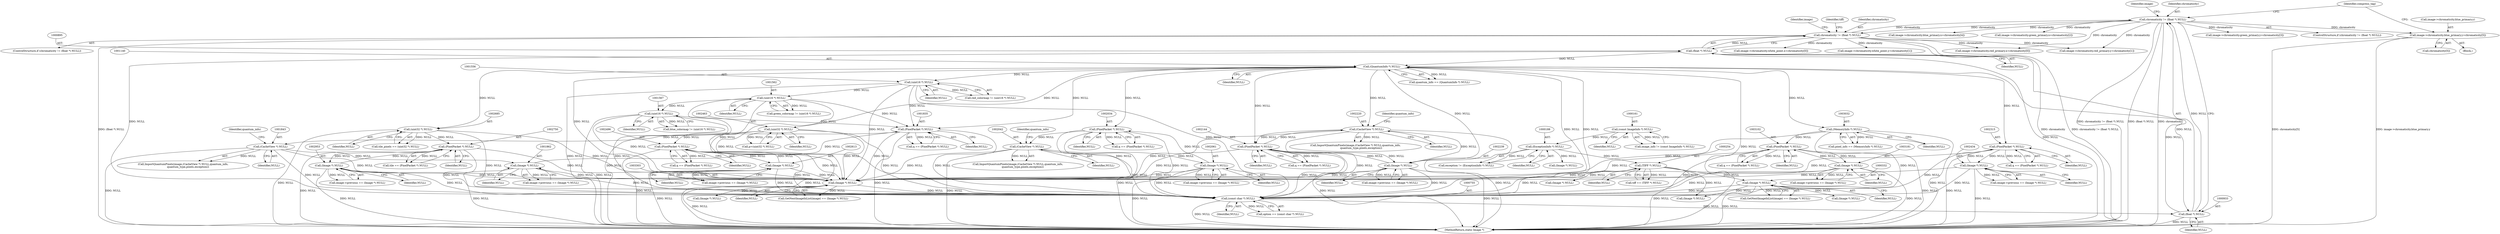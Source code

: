 digraph "0_ImageMagick_f6e9d0d9955e85bdd7540b251cd50d598dacc5e6_62@pointer" {
"1000991" [label="(Call,image->chromaticity.blue_primary.y=chromaticity[5])"];
"1000930" [label="(Call,chromaticity != (float *) NULL)"];
"1000892" [label="(Call,chromaticity != (float *) NULL)"];
"1000894" [label="(Call,(float *) NULL)"];
"1000754" [label="(Call,(const char *) NULL)"];
"1002952" [label="(Call,(Image *) NULL)"];
"1002749" [label="(Call,(PixelPacket *) NULL)"];
"1002684" [label="(Call,(uint32 *) NULL)"];
"1001139" [label="(Call,(QuantumInfo *) NULL)"];
"1000932" [label="(Call,(float *) NULL)"];
"1002462" [label="(Call,(uint32 *) NULL)"];
"1000331" [label="(Call,(Image *) NULL)"];
"1000253" [label="(Call,(TIFF *) NULL)"];
"1000187" [label="(Call,(ExceptionInfo *) NULL)"];
"1000160" [label="(Call,(const ImageInfo *) NULL)"];
"1001561" [label="(Call,(uint16 *) NULL)"];
"1001555" [label="(Call,(uint16 *) NULL)"];
"1002612" [label="(Call,(Image *) NULL)"];
"1002495" [label="(Call,(PixelPacket *) NULL)"];
"1002219" [label="(Call,(CacheView *) NULL)"];
"1002143" [label="(Call,(PixelPacket *) NULL)"];
"1002238" [label="(Call,(Image *) NULL)"];
"1002314" [label="(Call,(PixelPacket *) NULL)"];
"1002433" [label="(Call,(Image *) NULL)"];
"1003180" [label="(Call,(Image *) NULL)"];
"1003101" [label="(Call,(PixelPacket *) NULL)"];
"1003031" [label="(Call,(MemoryInfo *) NULL)"];
"1001834" [label="(Call,(PixelPacket *) NULL)"];
"1001861" [label="(Call,(Image *) NULL)"];
"1001842" [label="(Call,(CacheView *) NULL)"];
"1001566" [label="(Call,(uint16 *) NULL)"];
"1002033" [label="(Call,(PixelPacket *) NULL)"];
"1002060" [label="(Call,(Image *) NULL)"];
"1002041" [label="(Call,(CacheView *) NULL)"];
"1003302" [label="(Call,(Image *) NULL)"];
"1000333" [label="(Identifier,NULL)"];
"1002460" [label="(Call,p=(uint32 *) NULL)"];
"1001005" [label="(Identifier,compress_tag)"];
"1000931" [label="(Identifier,chromaticity)"];
"1000217" [label="(Call,(Image *) NULL)"];
"1000321" [label="(Call,(Image *) NULL)"];
"1002312" [label="(Call,q == (PixelPacket *) NULL)"];
"1000898" [label="(Call,image->chromaticity.white_point.x=chromaticity[0])"];
"1003031" [label="(Call,(MemoryInfo *) NULL)"];
"1001566" [label="(Call,(uint16 *) NULL)"];
"1000328" [label="(Call,GetNextImageInList(image) == (Image *) NULL)"];
"1002234" [label="(Call,image->previous == (Image *) NULL)"];
"1002433" [label="(Call,(Image *) NULL)"];
"1001861" [label="(Call,(Image *) NULL)"];
"1002039" [label="(Call,ImportQuantumPixels(image,(CacheView *) NULL,quantum_info,\n            quantum_type,pixels,exception))"];
"1003033" [label="(Identifier,NULL)"];
"1001842" [label="(Call,(CacheView *) NULL)"];
"1002238" [label="(Call,(Image *) NULL)"];
"1001557" [label="(Identifier,NULL)"];
"1001555" [label="(Call,(uint16 *) NULL)"];
"1000253" [label="(Call,(TIFF *) NULL)"];
"1001857" [label="(Call,image->previous == (Image *) NULL)"];
"1000893" [label="(Identifier,chromaticity)"];
"1000158" [label="(Call,image_info != (const ImageInfo *) NULL)"];
"1002608" [label="(Call,image->previous == (Image *) NULL)"];
"1002043" [label="(Identifier,NULL)"];
"1000902" [label="(Identifier,image)"];
"1002222" [label="(Identifier,quantum_info)"];
"1002429" [label="(Call,image->previous == (Image *) NULL)"];
"1002041" [label="(Call,(CacheView *) NULL)"];
"1001141" [label="(Identifier,NULL)"];
"1002684" [label="(Call,(uint32 *) NULL)"];
"1000892" [label="(Call,chromaticity != (float *) NULL)"];
"1003311" [label="(Call,(Image *) NULL)"];
"1002493" [label="(Call,q == (PixelPacket *) NULL)"];
"1002314" [label="(Call,(PixelPacket *) NULL)"];
"1003099" [label="(Call,q == (PixelPacket *) NULL)"];
"1002954" [label="(Identifier,NULL)"];
"1000940" [label="(Identifier,image)"];
"1002497" [label="(Identifier,NULL)"];
"1000255" [label="(Identifier,NULL)"];
"1000187" [label="(Call,(ExceptionInfo *) NULL)"];
"1002145" [label="(Identifier,NULL)"];
"1001836" [label="(Identifier,NULL)"];
"1002464" [label="(Identifier,NULL)"];
"1000251" [label="(Call,tiff == (TIFF *) NULL)"];
"1002495" [label="(Call,(PixelPacket *) NULL)"];
"1000160" [label="(Call,(const ImageInfo *) NULL)"];
"1003103" [label="(Identifier,NULL)"];
"1000930" [label="(Call,chromaticity != (float *) NULL)"];
"1001568" [label="(Identifier,NULL)"];
"1002316" [label="(Identifier,NULL)"];
"1002749" [label="(Call,(PixelPacket *) NULL)"];
"1001564" [label="(Call,blue_colormap != (uint16 *) NULL)"];
"1001563" [label="(Identifier,NULL)"];
"1000185" [label="(Call,exception != (ExceptionInfo *) NULL)"];
"1002044" [label="(Identifier,quantum_info)"];
"1002143" [label="(Call,(PixelPacket *) NULL)"];
"1002948" [label="(Call,image->previous == (Image *) NULL)"];
"1000992" [label="(Call,image->chromaticity.blue_primary.y)"];
"1000932" [label="(Call,(float *) NULL)"];
"1003182" [label="(Identifier,NULL)"];
"1002952" [label="(Call,(Image *) NULL)"];
"1000936" [label="(Call,image->chromaticity.red_primary.x=chromaticity[0])"];
"1002060" [label="(Call,(Image *) NULL)"];
"1001863" [label="(Identifier,NULL)"];
"1000991" [label="(Call,image->chromaticity.blue_primary.y=chromaticity[5])"];
"1003304" [label="(Identifier,NULL)"];
"1001845" [label="(Identifier,quantum_info)"];
"1000999" [label="(Call,chromaticity[5])"];
"1000923" [label="(Identifier,tiff)"];
"1000342" [label="(Call,(Image *) NULL)"];
"1002747" [label="(Call,tile == (PixelPacket *) NULL)"];
"1001553" [label="(Call,red_colormap != (uint16 *) NULL)"];
"1001139" [label="(Call,(QuantumInfo *) NULL)"];
"1000162" [label="(Identifier,NULL)"];
"1001840" [label="(Call,ImportQuantumPixels(image,(CacheView *) NULL,quantum_info,\n            quantum_type,pixels,exception))"];
"1000969" [label="(Call,image->chromaticity.green_primary.y=chromaticity[3])"];
"1002217" [label="(Call,ImportQuantumPixels(image,(CacheView *) NULL,quantum_info,\n              quantum_type,pixels,exception))"];
"1002056" [label="(Call,image->previous == (Image *) NULL)"];
"1001137" [label="(Call,quantum_info == (QuantumInfo *) NULL)"];
"1000947" [label="(Call,image->chromaticity.red_primary.y=chromaticity[1])"];
"1002614" [label="(Identifier,NULL)"];
"1002240" [label="(Identifier,NULL)"];
"1000756" [label="(Identifier,NULL)"];
"1002462" [label="(Call,(uint32 *) NULL)"];
"1002035" [label="(Identifier,NULL)"];
"1002612" [label="(Call,(Image *) NULL)"];
"1000935" [label="(Block,)"];
"1000331" [label="(Call,(Image *) NULL)"];
"1002682" [label="(Call,tile_pixels == (uint32 *) NULL)"];
"1002221" [label="(Identifier,NULL)"];
"1000929" [label="(ControlStructure,if (chromaticity != (float *) NULL))"];
"1001561" [label="(Call,(uint16 *) NULL)"];
"1002751" [label="(Identifier,NULL)"];
"1002219" [label="(Call,(CacheView *) NULL)"];
"1003176" [label="(Call,image->previous == (Image *) NULL)"];
"1003302" [label="(Call,(Image *) NULL)"];
"1000980" [label="(Call,image->chromaticity.blue_primary.x=chromaticity[4])"];
"1001844" [label="(Identifier,NULL)"];
"1002031" [label="(Call,q == (PixelPacket *) NULL)"];
"1000270" [label="(Call,(Image *) NULL)"];
"1000958" [label="(Call,image->chromaticity.green_primary.x=chromaticity[2])"];
"1000934" [label="(Identifier,NULL)"];
"1000752" [label="(Call,option == (const char *) NULL)"];
"1002141" [label="(Call,q == (PixelPacket *) NULL)"];
"1003299" [label="(Call,GetNextImageInList(image) == (Image *) NULL)"];
"1002435" [label="(Identifier,NULL)"];
"1001834" [label="(Call,(PixelPacket *) NULL)"];
"1000896" [label="(Identifier,NULL)"];
"1003029" [label="(Call,pixel_info == (MemoryInfo *) NULL)"];
"1003180" [label="(Call,(Image *) NULL)"];
"1001559" [label="(Call,green_colormap != (uint16 *) NULL)"];
"1002033" [label="(Call,(PixelPacket *) NULL)"];
"1000909" [label="(Call,image->chromaticity.white_point.y=chromaticity[1])"];
"1000891" [label="(ControlStructure,if (chromaticity != (float *) NULL))"];
"1003101" [label="(Call,(PixelPacket *) NULL)"];
"1000189" [label="(Identifier,NULL)"];
"1001832" [label="(Call,q == (PixelPacket *) NULL)"];
"1003352" [label="(MethodReturn,static Image *)"];
"1000754" [label="(Call,(const char *) NULL)"];
"1000894" [label="(Call,(float *) NULL)"];
"1002686" [label="(Identifier,NULL)"];
"1002062" [label="(Identifier,NULL)"];
"1000991" -> "1000935"  [label="AST: "];
"1000991" -> "1000999"  [label="CFG: "];
"1000992" -> "1000991"  [label="AST: "];
"1000999" -> "1000991"  [label="AST: "];
"1001005" -> "1000991"  [label="CFG: "];
"1000991" -> "1003352"  [label="DDG: chromaticity[5]"];
"1000991" -> "1003352"  [label="DDG: image->chromaticity.blue_primary.y"];
"1000930" -> "1000991"  [label="DDG: chromaticity"];
"1000930" -> "1000929"  [label="AST: "];
"1000930" -> "1000932"  [label="CFG: "];
"1000931" -> "1000930"  [label="AST: "];
"1000932" -> "1000930"  [label="AST: "];
"1000940" -> "1000930"  [label="CFG: "];
"1001005" -> "1000930"  [label="CFG: "];
"1000930" -> "1003352"  [label="DDG: chromaticity != (float *) NULL"];
"1000930" -> "1003352"  [label="DDG: (float *) NULL"];
"1000930" -> "1003352"  [label="DDG: chromaticity"];
"1000930" -> "1000892"  [label="DDG: chromaticity"];
"1000892" -> "1000930"  [label="DDG: chromaticity"];
"1000932" -> "1000930"  [label="DDG: NULL"];
"1000930" -> "1000936"  [label="DDG: chromaticity"];
"1000930" -> "1000947"  [label="DDG: chromaticity"];
"1000930" -> "1000958"  [label="DDG: chromaticity"];
"1000930" -> "1000969"  [label="DDG: chromaticity"];
"1000930" -> "1000980"  [label="DDG: chromaticity"];
"1000892" -> "1000891"  [label="AST: "];
"1000892" -> "1000894"  [label="CFG: "];
"1000893" -> "1000892"  [label="AST: "];
"1000894" -> "1000892"  [label="AST: "];
"1000902" -> "1000892"  [label="CFG: "];
"1000923" -> "1000892"  [label="CFG: "];
"1000892" -> "1003352"  [label="DDG: chromaticity"];
"1000892" -> "1003352"  [label="DDG: chromaticity != (float *) NULL"];
"1000892" -> "1003352"  [label="DDG: (float *) NULL"];
"1000894" -> "1000892"  [label="DDG: NULL"];
"1000892" -> "1000898"  [label="DDG: chromaticity"];
"1000892" -> "1000909"  [label="DDG: chromaticity"];
"1000892" -> "1000936"  [label="DDG: chromaticity"];
"1000892" -> "1000947"  [label="DDG: chromaticity"];
"1000894" -> "1000896"  [label="CFG: "];
"1000895" -> "1000894"  [label="AST: "];
"1000896" -> "1000894"  [label="AST: "];
"1000894" -> "1003352"  [label="DDG: NULL"];
"1000754" -> "1000894"  [label="DDG: NULL"];
"1000894" -> "1000932"  [label="DDG: NULL"];
"1000894" -> "1001139"  [label="DDG: NULL"];
"1000754" -> "1000752"  [label="AST: "];
"1000754" -> "1000756"  [label="CFG: "];
"1000755" -> "1000754"  [label="AST: "];
"1000756" -> "1000754"  [label="AST: "];
"1000752" -> "1000754"  [label="CFG: "];
"1000754" -> "1003352"  [label="DDG: NULL"];
"1000754" -> "1000752"  [label="DDG: NULL"];
"1002952" -> "1000754"  [label="DDG: NULL"];
"1002462" -> "1000754"  [label="DDG: NULL"];
"1000331" -> "1000754"  [label="DDG: NULL"];
"1001561" -> "1000754"  [label="DDG: NULL"];
"1002612" -> "1000754"  [label="DDG: NULL"];
"1002495" -> "1000754"  [label="DDG: NULL"];
"1000253" -> "1000754"  [label="DDG: NULL"];
"1002219" -> "1000754"  [label="DDG: NULL"];
"1002314" -> "1000754"  [label="DDG: NULL"];
"1003180" -> "1000754"  [label="DDG: NULL"];
"1001834" -> "1000754"  [label="DDG: NULL"];
"1002033" -> "1000754"  [label="DDG: NULL"];
"1001842" -> "1000754"  [label="DDG: NULL"];
"1003302" -> "1000754"  [label="DDG: NULL"];
"1003031" -> "1000754"  [label="DDG: NULL"];
"1001555" -> "1000754"  [label="DDG: NULL"];
"1001861" -> "1000754"  [label="DDG: NULL"];
"1002143" -> "1000754"  [label="DDG: NULL"];
"1002684" -> "1000754"  [label="DDG: NULL"];
"1002433" -> "1000754"  [label="DDG: NULL"];
"1002060" -> "1000754"  [label="DDG: NULL"];
"1002749" -> "1000754"  [label="DDG: NULL"];
"1002238" -> "1000754"  [label="DDG: NULL"];
"1001566" -> "1000754"  [label="DDG: NULL"];
"1001139" -> "1000754"  [label="DDG: NULL"];
"1002041" -> "1000754"  [label="DDG: NULL"];
"1003101" -> "1000754"  [label="DDG: NULL"];
"1000754" -> "1000932"  [label="DDG: NULL"];
"1000754" -> "1001139"  [label="DDG: NULL"];
"1002952" -> "1002948"  [label="AST: "];
"1002952" -> "1002954"  [label="CFG: "];
"1002953" -> "1002952"  [label="AST: "];
"1002954" -> "1002952"  [label="AST: "];
"1002948" -> "1002952"  [label="CFG: "];
"1002952" -> "1003352"  [label="DDG: NULL"];
"1002952" -> "1002749"  [label="DDG: NULL"];
"1002952" -> "1002948"  [label="DDG: NULL"];
"1002749" -> "1002952"  [label="DDG: NULL"];
"1002952" -> "1003302"  [label="DDG: NULL"];
"1002749" -> "1002747"  [label="AST: "];
"1002749" -> "1002751"  [label="CFG: "];
"1002750" -> "1002749"  [label="AST: "];
"1002751" -> "1002749"  [label="AST: "];
"1002747" -> "1002749"  [label="CFG: "];
"1002749" -> "1003352"  [label="DDG: NULL"];
"1002749" -> "1002747"  [label="DDG: NULL"];
"1002684" -> "1002749"  [label="DDG: NULL"];
"1002749" -> "1003302"  [label="DDG: NULL"];
"1002684" -> "1002682"  [label="AST: "];
"1002684" -> "1002686"  [label="CFG: "];
"1002685" -> "1002684"  [label="AST: "];
"1002686" -> "1002684"  [label="AST: "];
"1002682" -> "1002684"  [label="CFG: "];
"1002684" -> "1003352"  [label="DDG: NULL"];
"1002684" -> "1002682"  [label="DDG: NULL"];
"1001139" -> "1002684"  [label="DDG: NULL"];
"1002684" -> "1003302"  [label="DDG: NULL"];
"1001139" -> "1001137"  [label="AST: "];
"1001139" -> "1001141"  [label="CFG: "];
"1001140" -> "1001139"  [label="AST: "];
"1001141" -> "1001139"  [label="AST: "];
"1001137" -> "1001139"  [label="CFG: "];
"1001139" -> "1003352"  [label="DDG: NULL"];
"1001139" -> "1001137"  [label="DDG: NULL"];
"1000932" -> "1001139"  [label="DDG: NULL"];
"1001139" -> "1001555"  [label="DDG: NULL"];
"1001139" -> "1001834"  [label="DDG: NULL"];
"1001139" -> "1002033"  [label="DDG: NULL"];
"1001139" -> "1002143"  [label="DDG: NULL"];
"1001139" -> "1002219"  [label="DDG: NULL"];
"1001139" -> "1002238"  [label="DDG: NULL"];
"1001139" -> "1002314"  [label="DDG: NULL"];
"1001139" -> "1002462"  [label="DDG: NULL"];
"1001139" -> "1003031"  [label="DDG: NULL"];
"1001139" -> "1003302"  [label="DDG: NULL"];
"1000932" -> "1000934"  [label="CFG: "];
"1000933" -> "1000932"  [label="AST: "];
"1000934" -> "1000932"  [label="AST: "];
"1000932" -> "1003352"  [label="DDG: NULL"];
"1002462" -> "1002460"  [label="AST: "];
"1002462" -> "1002464"  [label="CFG: "];
"1002463" -> "1002462"  [label="AST: "];
"1002464" -> "1002462"  [label="AST: "];
"1002460" -> "1002462"  [label="CFG: "];
"1002462" -> "1003352"  [label="DDG: NULL"];
"1002462" -> "1002460"  [label="DDG: NULL"];
"1002462" -> "1002495"  [label="DDG: NULL"];
"1002462" -> "1003302"  [label="DDG: NULL"];
"1000331" -> "1000328"  [label="AST: "];
"1000331" -> "1000333"  [label="CFG: "];
"1000332" -> "1000331"  [label="AST: "];
"1000333" -> "1000331"  [label="AST: "];
"1000328" -> "1000331"  [label="CFG: "];
"1000331" -> "1003352"  [label="DDG: NULL"];
"1000331" -> "1000321"  [label="DDG: NULL"];
"1000331" -> "1000328"  [label="DDG: NULL"];
"1000253" -> "1000331"  [label="DDG: NULL"];
"1000331" -> "1000342"  [label="DDG: NULL"];
"1000253" -> "1000251"  [label="AST: "];
"1000253" -> "1000255"  [label="CFG: "];
"1000254" -> "1000253"  [label="AST: "];
"1000255" -> "1000253"  [label="AST: "];
"1000251" -> "1000253"  [label="CFG: "];
"1000253" -> "1003352"  [label="DDG: NULL"];
"1000253" -> "1000251"  [label="DDG: NULL"];
"1000187" -> "1000253"  [label="DDG: NULL"];
"1000253" -> "1000270"  [label="DDG: NULL"];
"1000253" -> "1000321"  [label="DDG: NULL"];
"1000187" -> "1000185"  [label="AST: "];
"1000187" -> "1000189"  [label="CFG: "];
"1000188" -> "1000187"  [label="AST: "];
"1000189" -> "1000187"  [label="AST: "];
"1000185" -> "1000187"  [label="CFG: "];
"1000187" -> "1000185"  [label="DDG: NULL"];
"1000160" -> "1000187"  [label="DDG: NULL"];
"1000187" -> "1000217"  [label="DDG: NULL"];
"1000160" -> "1000158"  [label="AST: "];
"1000160" -> "1000162"  [label="CFG: "];
"1000161" -> "1000160"  [label="AST: "];
"1000162" -> "1000160"  [label="AST: "];
"1000158" -> "1000160"  [label="CFG: "];
"1000160" -> "1000158"  [label="DDG: NULL"];
"1001561" -> "1001559"  [label="AST: "];
"1001561" -> "1001563"  [label="CFG: "];
"1001562" -> "1001561"  [label="AST: "];
"1001563" -> "1001561"  [label="AST: "];
"1001559" -> "1001561"  [label="CFG: "];
"1001561" -> "1003352"  [label="DDG: NULL"];
"1001561" -> "1001559"  [label="DDG: NULL"];
"1001555" -> "1001561"  [label="DDG: NULL"];
"1001561" -> "1001566"  [label="DDG: NULL"];
"1001561" -> "1001834"  [label="DDG: NULL"];
"1001561" -> "1003302"  [label="DDG: NULL"];
"1001555" -> "1001553"  [label="AST: "];
"1001555" -> "1001557"  [label="CFG: "];
"1001556" -> "1001555"  [label="AST: "];
"1001557" -> "1001555"  [label="AST: "];
"1001553" -> "1001555"  [label="CFG: "];
"1001555" -> "1003352"  [label="DDG: NULL"];
"1001555" -> "1001553"  [label="DDG: NULL"];
"1001555" -> "1001834"  [label="DDG: NULL"];
"1001555" -> "1003302"  [label="DDG: NULL"];
"1002612" -> "1002608"  [label="AST: "];
"1002612" -> "1002614"  [label="CFG: "];
"1002613" -> "1002612"  [label="AST: "];
"1002614" -> "1002612"  [label="AST: "];
"1002608" -> "1002612"  [label="CFG: "];
"1002612" -> "1003352"  [label="DDG: NULL"];
"1002612" -> "1002495"  [label="DDG: NULL"];
"1002612" -> "1002608"  [label="DDG: NULL"];
"1002495" -> "1002612"  [label="DDG: NULL"];
"1002612" -> "1003302"  [label="DDG: NULL"];
"1002495" -> "1002493"  [label="AST: "];
"1002495" -> "1002497"  [label="CFG: "];
"1002496" -> "1002495"  [label="AST: "];
"1002497" -> "1002495"  [label="AST: "];
"1002493" -> "1002495"  [label="CFG: "];
"1002495" -> "1003352"  [label="DDG: NULL"];
"1002495" -> "1002493"  [label="DDG: NULL"];
"1002495" -> "1003302"  [label="DDG: NULL"];
"1002219" -> "1002217"  [label="AST: "];
"1002219" -> "1002221"  [label="CFG: "];
"1002220" -> "1002219"  [label="AST: "];
"1002221" -> "1002219"  [label="AST: "];
"1002222" -> "1002219"  [label="CFG: "];
"1002219" -> "1003352"  [label="DDG: NULL"];
"1002219" -> "1002143"  [label="DDG: NULL"];
"1002219" -> "1002217"  [label="DDG: NULL"];
"1002143" -> "1002219"  [label="DDG: NULL"];
"1002219" -> "1002238"  [label="DDG: NULL"];
"1002219" -> "1003302"  [label="DDG: NULL"];
"1002143" -> "1002141"  [label="AST: "];
"1002143" -> "1002145"  [label="CFG: "];
"1002144" -> "1002143"  [label="AST: "];
"1002145" -> "1002143"  [label="AST: "];
"1002141" -> "1002143"  [label="CFG: "];
"1002143" -> "1003352"  [label="DDG: NULL"];
"1002143" -> "1002141"  [label="DDG: NULL"];
"1002238" -> "1002143"  [label="DDG: NULL"];
"1002143" -> "1002238"  [label="DDG: NULL"];
"1002143" -> "1003302"  [label="DDG: NULL"];
"1002238" -> "1002234"  [label="AST: "];
"1002238" -> "1002240"  [label="CFG: "];
"1002239" -> "1002238"  [label="AST: "];
"1002240" -> "1002238"  [label="AST: "];
"1002234" -> "1002238"  [label="CFG: "];
"1002238" -> "1003352"  [label="DDG: NULL"];
"1002238" -> "1002234"  [label="DDG: NULL"];
"1002238" -> "1003302"  [label="DDG: NULL"];
"1002314" -> "1002312"  [label="AST: "];
"1002314" -> "1002316"  [label="CFG: "];
"1002315" -> "1002314"  [label="AST: "];
"1002316" -> "1002314"  [label="AST: "];
"1002312" -> "1002314"  [label="CFG: "];
"1002314" -> "1003352"  [label="DDG: NULL"];
"1002314" -> "1002312"  [label="DDG: NULL"];
"1002433" -> "1002314"  [label="DDG: NULL"];
"1002314" -> "1002433"  [label="DDG: NULL"];
"1002314" -> "1003302"  [label="DDG: NULL"];
"1002433" -> "1002429"  [label="AST: "];
"1002433" -> "1002435"  [label="CFG: "];
"1002434" -> "1002433"  [label="AST: "];
"1002435" -> "1002433"  [label="AST: "];
"1002429" -> "1002433"  [label="CFG: "];
"1002433" -> "1003352"  [label="DDG: NULL"];
"1002433" -> "1002429"  [label="DDG: NULL"];
"1002433" -> "1003302"  [label="DDG: NULL"];
"1003180" -> "1003176"  [label="AST: "];
"1003180" -> "1003182"  [label="CFG: "];
"1003181" -> "1003180"  [label="AST: "];
"1003182" -> "1003180"  [label="AST: "];
"1003176" -> "1003180"  [label="CFG: "];
"1003180" -> "1003352"  [label="DDG: NULL"];
"1003180" -> "1003101"  [label="DDG: NULL"];
"1003180" -> "1003176"  [label="DDG: NULL"];
"1003101" -> "1003180"  [label="DDG: NULL"];
"1003180" -> "1003302"  [label="DDG: NULL"];
"1003101" -> "1003099"  [label="AST: "];
"1003101" -> "1003103"  [label="CFG: "];
"1003102" -> "1003101"  [label="AST: "];
"1003103" -> "1003101"  [label="AST: "];
"1003099" -> "1003101"  [label="CFG: "];
"1003101" -> "1003352"  [label="DDG: NULL"];
"1003101" -> "1003099"  [label="DDG: NULL"];
"1003031" -> "1003101"  [label="DDG: NULL"];
"1003101" -> "1003302"  [label="DDG: NULL"];
"1003031" -> "1003029"  [label="AST: "];
"1003031" -> "1003033"  [label="CFG: "];
"1003032" -> "1003031"  [label="AST: "];
"1003033" -> "1003031"  [label="AST: "];
"1003029" -> "1003031"  [label="CFG: "];
"1003031" -> "1003352"  [label="DDG: NULL"];
"1003031" -> "1003029"  [label="DDG: NULL"];
"1003031" -> "1003302"  [label="DDG: NULL"];
"1001834" -> "1001832"  [label="AST: "];
"1001834" -> "1001836"  [label="CFG: "];
"1001835" -> "1001834"  [label="AST: "];
"1001836" -> "1001834"  [label="AST: "];
"1001832" -> "1001834"  [label="CFG: "];
"1001834" -> "1003352"  [label="DDG: NULL"];
"1001834" -> "1001832"  [label="DDG: NULL"];
"1001861" -> "1001834"  [label="DDG: NULL"];
"1001566" -> "1001834"  [label="DDG: NULL"];
"1001834" -> "1001842"  [label="DDG: NULL"];
"1001834" -> "1003302"  [label="DDG: NULL"];
"1001861" -> "1001857"  [label="AST: "];
"1001861" -> "1001863"  [label="CFG: "];
"1001862" -> "1001861"  [label="AST: "];
"1001863" -> "1001861"  [label="AST: "];
"1001857" -> "1001861"  [label="CFG: "];
"1001861" -> "1003352"  [label="DDG: NULL"];
"1001861" -> "1001857"  [label="DDG: NULL"];
"1001842" -> "1001861"  [label="DDG: NULL"];
"1001861" -> "1003302"  [label="DDG: NULL"];
"1001842" -> "1001840"  [label="AST: "];
"1001842" -> "1001844"  [label="CFG: "];
"1001843" -> "1001842"  [label="AST: "];
"1001844" -> "1001842"  [label="AST: "];
"1001845" -> "1001842"  [label="CFG: "];
"1001842" -> "1003352"  [label="DDG: NULL"];
"1001842" -> "1001840"  [label="DDG: NULL"];
"1001842" -> "1003302"  [label="DDG: NULL"];
"1001566" -> "1001564"  [label="AST: "];
"1001566" -> "1001568"  [label="CFG: "];
"1001567" -> "1001566"  [label="AST: "];
"1001568" -> "1001566"  [label="AST: "];
"1001564" -> "1001566"  [label="CFG: "];
"1001566" -> "1003352"  [label="DDG: NULL"];
"1001566" -> "1001564"  [label="DDG: NULL"];
"1001566" -> "1003302"  [label="DDG: NULL"];
"1002033" -> "1002031"  [label="AST: "];
"1002033" -> "1002035"  [label="CFG: "];
"1002034" -> "1002033"  [label="AST: "];
"1002035" -> "1002033"  [label="AST: "];
"1002031" -> "1002033"  [label="CFG: "];
"1002033" -> "1003352"  [label="DDG: NULL"];
"1002033" -> "1002031"  [label="DDG: NULL"];
"1002060" -> "1002033"  [label="DDG: NULL"];
"1002033" -> "1002041"  [label="DDG: NULL"];
"1002033" -> "1003302"  [label="DDG: NULL"];
"1002060" -> "1002056"  [label="AST: "];
"1002060" -> "1002062"  [label="CFG: "];
"1002061" -> "1002060"  [label="AST: "];
"1002062" -> "1002060"  [label="AST: "];
"1002056" -> "1002060"  [label="CFG: "];
"1002060" -> "1003352"  [label="DDG: NULL"];
"1002060" -> "1002056"  [label="DDG: NULL"];
"1002041" -> "1002060"  [label="DDG: NULL"];
"1002060" -> "1003302"  [label="DDG: NULL"];
"1002041" -> "1002039"  [label="AST: "];
"1002041" -> "1002043"  [label="CFG: "];
"1002042" -> "1002041"  [label="AST: "];
"1002043" -> "1002041"  [label="AST: "];
"1002044" -> "1002041"  [label="CFG: "];
"1002041" -> "1003352"  [label="DDG: NULL"];
"1002041" -> "1002039"  [label="DDG: NULL"];
"1002041" -> "1003302"  [label="DDG: NULL"];
"1003302" -> "1003299"  [label="AST: "];
"1003302" -> "1003304"  [label="CFG: "];
"1003303" -> "1003302"  [label="AST: "];
"1003304" -> "1003302"  [label="AST: "];
"1003299" -> "1003302"  [label="CFG: "];
"1003302" -> "1003352"  [label="DDG: NULL"];
"1003302" -> "1003299"  [label="DDG: NULL"];
"1003302" -> "1003311"  [label="DDG: NULL"];
}

